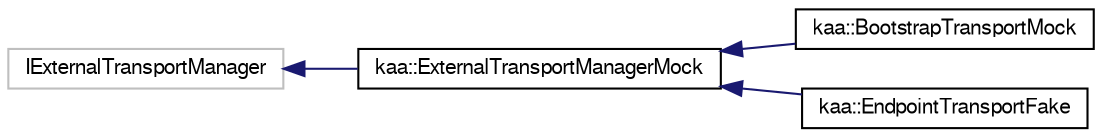 digraph "Graphical Class Hierarchy"
{
  bgcolor="transparent";
  edge [fontname="FreeSans",fontsize="10",labelfontname="FreeSans",labelfontsize="10"];
  node [fontname="FreeSans",fontsize="10",shape=record];
  rankdir="LR";
  Node1 [label="IExternalTransportManager",height=0.2,width=0.4,color="grey75"];
  Node1 -> Node2 [dir="back",color="midnightblue",fontsize="10",style="solid",fontname="FreeSans"];
  Node2 [label="kaa::ExternalTransportManagerMock",height=0.2,width=0.4,color="black",URL="$classkaa_1_1ExternalTransportManagerMock.html"];
  Node2 -> Node3 [dir="back",color="midnightblue",fontsize="10",style="solid",fontname="FreeSans"];
  Node3 [label="kaa::BootstrapTransportMock",height=0.2,width=0.4,color="black",URL="$classkaa_1_1BootstrapTransportMock.html"];
  Node2 -> Node4 [dir="back",color="midnightblue",fontsize="10",style="solid",fontname="FreeSans"];
  Node4 [label="kaa::EndpointTransportFake",height=0.2,width=0.4,color="black",URL="$classkaa_1_1EndpointTransportFake.html"];
}
